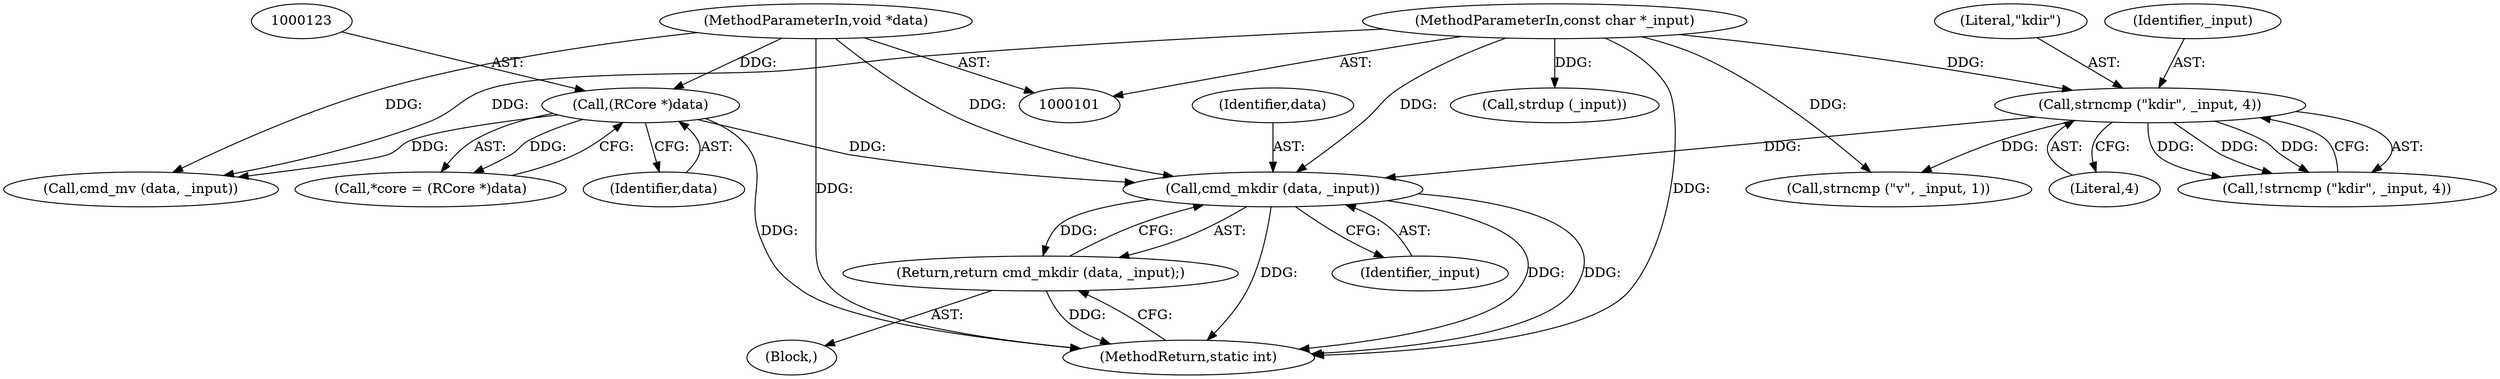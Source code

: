 digraph "0_radare2_65000a7fd9eea62359e6d6714f17b94a99a82edd@API" {
"1000133" [label="(Call,cmd_mkdir (data, _input))"];
"1000122" [label="(Call,(RCore *)data)"];
"1000102" [label="(MethodParameterIn,void *data)"];
"1000127" [label="(Call,strncmp (\"kdir\", _input, 4))"];
"1000103" [label="(MethodParameterIn,const char *_input)"];
"1000132" [label="(Return,return cmd_mkdir (data, _input);)"];
"1000133" [label="(Call,cmd_mkdir (data, _input))"];
"1000124" [label="(Identifier,data)"];
"1000128" [label="(Literal,\"kdir\")"];
"1000134" [label="(Identifier,data)"];
"1000120" [label="(Call,*core = (RCore *)data)"];
"1000129" [label="(Identifier,_input)"];
"1000138" [label="(Call,strncmp (\"v\", _input, 1))"];
"1000127" [label="(Call,strncmp (\"kdir\", _input, 4))"];
"1000126" [label="(Call,!strncmp (\"kdir\", _input, 4))"];
"1000144" [label="(Call,cmd_mv (data, _input))"];
"1000130" [label="(Literal,4)"];
"1000135" [label="(Identifier,_input)"];
"1000103" [label="(MethodParameterIn,const char *_input)"];
"1000676" [label="(MethodReturn,static int)"];
"1000102" [label="(MethodParameterIn,void *data)"];
"1000132" [label="(Return,return cmd_mkdir (data, _input);)"];
"1000122" [label="(Call,(RCore *)data)"];
"1000131" [label="(Block,)"];
"1000151" [label="(Call,strdup (_input))"];
"1000133" -> "1000132"  [label="AST: "];
"1000133" -> "1000135"  [label="CFG: "];
"1000134" -> "1000133"  [label="AST: "];
"1000135" -> "1000133"  [label="AST: "];
"1000132" -> "1000133"  [label="CFG: "];
"1000133" -> "1000676"  [label="DDG: "];
"1000133" -> "1000676"  [label="DDG: "];
"1000133" -> "1000676"  [label="DDG: "];
"1000133" -> "1000132"  [label="DDG: "];
"1000122" -> "1000133"  [label="DDG: "];
"1000102" -> "1000133"  [label="DDG: "];
"1000127" -> "1000133"  [label="DDG: "];
"1000103" -> "1000133"  [label="DDG: "];
"1000122" -> "1000120"  [label="AST: "];
"1000122" -> "1000124"  [label="CFG: "];
"1000123" -> "1000122"  [label="AST: "];
"1000124" -> "1000122"  [label="AST: "];
"1000120" -> "1000122"  [label="CFG: "];
"1000122" -> "1000676"  [label="DDG: "];
"1000122" -> "1000120"  [label="DDG: "];
"1000102" -> "1000122"  [label="DDG: "];
"1000122" -> "1000144"  [label="DDG: "];
"1000102" -> "1000101"  [label="AST: "];
"1000102" -> "1000676"  [label="DDG: "];
"1000102" -> "1000144"  [label="DDG: "];
"1000127" -> "1000126"  [label="AST: "];
"1000127" -> "1000130"  [label="CFG: "];
"1000128" -> "1000127"  [label="AST: "];
"1000129" -> "1000127"  [label="AST: "];
"1000130" -> "1000127"  [label="AST: "];
"1000126" -> "1000127"  [label="CFG: "];
"1000127" -> "1000126"  [label="DDG: "];
"1000127" -> "1000126"  [label="DDG: "];
"1000127" -> "1000126"  [label="DDG: "];
"1000103" -> "1000127"  [label="DDG: "];
"1000127" -> "1000138"  [label="DDG: "];
"1000103" -> "1000101"  [label="AST: "];
"1000103" -> "1000676"  [label="DDG: "];
"1000103" -> "1000138"  [label="DDG: "];
"1000103" -> "1000144"  [label="DDG: "];
"1000103" -> "1000151"  [label="DDG: "];
"1000132" -> "1000131"  [label="AST: "];
"1000676" -> "1000132"  [label="CFG: "];
"1000132" -> "1000676"  [label="DDG: "];
}
